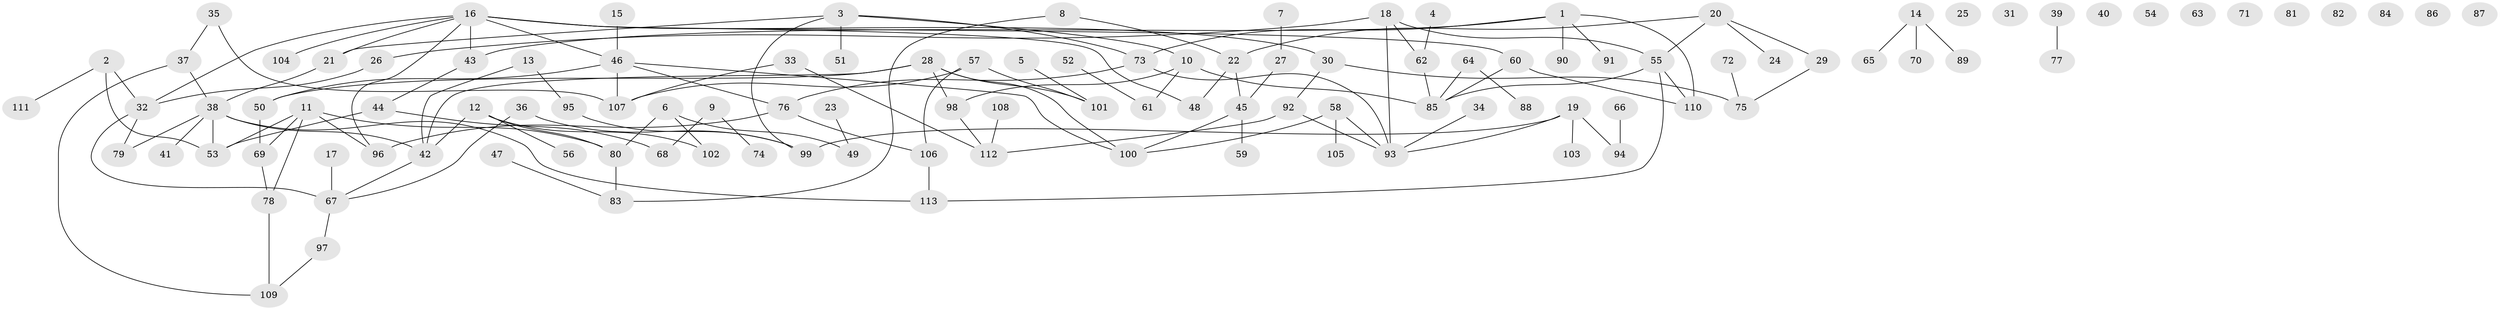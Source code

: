 // coarse degree distribution, {6: 0.05194805194805195, 2: 0.16883116883116883, 7: 0.025974025974025976, 1: 0.24675324675324675, 3: 0.11688311688311688, 4: 0.11688311688311688, 5: 0.07792207792207792, 10: 0.012987012987012988, 8: 0.025974025974025976, 0: 0.15584415584415584}
// Generated by graph-tools (version 1.1) at 2025/23/03/03/25 07:23:27]
// undirected, 113 vertices, 138 edges
graph export_dot {
graph [start="1"]
  node [color=gray90,style=filled];
  1;
  2;
  3;
  4;
  5;
  6;
  7;
  8;
  9;
  10;
  11;
  12;
  13;
  14;
  15;
  16;
  17;
  18;
  19;
  20;
  21;
  22;
  23;
  24;
  25;
  26;
  27;
  28;
  29;
  30;
  31;
  32;
  33;
  34;
  35;
  36;
  37;
  38;
  39;
  40;
  41;
  42;
  43;
  44;
  45;
  46;
  47;
  48;
  49;
  50;
  51;
  52;
  53;
  54;
  55;
  56;
  57;
  58;
  59;
  60;
  61;
  62;
  63;
  64;
  65;
  66;
  67;
  68;
  69;
  70;
  71;
  72;
  73;
  74;
  75;
  76;
  77;
  78;
  79;
  80;
  81;
  82;
  83;
  84;
  85;
  86;
  87;
  88;
  89;
  90;
  91;
  92;
  93;
  94;
  95;
  96;
  97;
  98;
  99;
  100;
  101;
  102;
  103;
  104;
  105;
  106;
  107;
  108;
  109;
  110;
  111;
  112;
  113;
  1 -- 43;
  1 -- 73;
  1 -- 90;
  1 -- 91;
  1 -- 110;
  2 -- 32;
  2 -- 53;
  2 -- 111;
  3 -- 10;
  3 -- 21;
  3 -- 51;
  3 -- 73;
  3 -- 99;
  4 -- 62;
  5 -- 101;
  6 -- 49;
  6 -- 80;
  6 -- 102;
  7 -- 27;
  8 -- 22;
  8 -- 83;
  9 -- 68;
  9 -- 74;
  10 -- 61;
  10 -- 85;
  10 -- 98;
  11 -- 53;
  11 -- 69;
  11 -- 78;
  11 -- 80;
  11 -- 96;
  12 -- 42;
  12 -- 56;
  12 -- 80;
  12 -- 102;
  13 -- 42;
  13 -- 95;
  14 -- 65;
  14 -- 70;
  14 -- 89;
  15 -- 46;
  16 -- 21;
  16 -- 30;
  16 -- 32;
  16 -- 43;
  16 -- 46;
  16 -- 48;
  16 -- 60;
  16 -- 96;
  16 -- 104;
  17 -- 67;
  18 -- 26;
  18 -- 55;
  18 -- 62;
  18 -- 93;
  19 -- 93;
  19 -- 94;
  19 -- 99;
  19 -- 103;
  20 -- 22;
  20 -- 24;
  20 -- 29;
  20 -- 55;
  21 -- 38;
  22 -- 45;
  22 -- 48;
  23 -- 49;
  26 -- 32;
  27 -- 45;
  28 -- 42;
  28 -- 50;
  28 -- 98;
  28 -- 100;
  28 -- 101;
  29 -- 75;
  30 -- 75;
  30 -- 92;
  32 -- 67;
  32 -- 79;
  33 -- 107;
  33 -- 112;
  34 -- 93;
  35 -- 37;
  35 -- 107;
  36 -- 67;
  36 -- 99;
  37 -- 38;
  37 -- 109;
  38 -- 41;
  38 -- 42;
  38 -- 53;
  38 -- 79;
  38 -- 113;
  39 -- 77;
  42 -- 67;
  43 -- 44;
  44 -- 53;
  44 -- 68;
  45 -- 59;
  45 -- 100;
  46 -- 50;
  46 -- 76;
  46 -- 100;
  46 -- 107;
  47 -- 83;
  50 -- 69;
  52 -- 61;
  55 -- 85;
  55 -- 110;
  55 -- 113;
  57 -- 101;
  57 -- 106;
  57 -- 107;
  58 -- 93;
  58 -- 100;
  58 -- 105;
  60 -- 85;
  60 -- 110;
  62 -- 85;
  64 -- 85;
  64 -- 88;
  66 -- 94;
  67 -- 97;
  69 -- 78;
  72 -- 75;
  73 -- 76;
  73 -- 93;
  76 -- 96;
  76 -- 106;
  78 -- 109;
  80 -- 83;
  92 -- 93;
  92 -- 112;
  95 -- 99;
  97 -- 109;
  98 -- 112;
  106 -- 113;
  108 -- 112;
}
